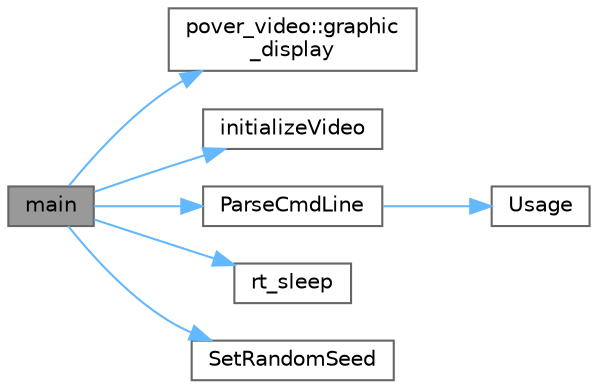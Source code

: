 digraph "main"
{
 // LATEX_PDF_SIZE
  bgcolor="transparent";
  edge [fontname=Helvetica,fontsize=10,labelfontname=Helvetica,labelfontsize=10];
  node [fontname=Helvetica,fontsize=10,shape=box,height=0.2,width=0.4];
  rankdir="LR";
  Node1 [id="Node000001",label="main",height=0.2,width=0.4,color="gray40", fillcolor="grey60", style="filled", fontcolor="black",tooltip=" "];
  Node1 -> Node2 [id="edge1_Node000001_Node000002",color="steelblue1",style="solid",tooltip=" "];
  Node2 [id="Node000002",label="pover_video::graphic\l_display",height=0.2,width=0.4,color="grey40", fillcolor="white", style="filled",URL="$classpover__video.html#ac5c9cbc4c9ff3aa35d6a9bf21b0b4154",tooltip=" "];
  Node1 -> Node3 [id="edge2_Node000001_Node000003",color="steelblue1",style="solid",tooltip=" "];
  Node3 [id="Node000003",label="initializeVideo",height=0.2,width=0.4,color="grey40", fillcolor="white", style="filled",URL="$pover__video_8cpp.html#abb417b52c877db43ee30d1e40cda3f51",tooltip=" "];
  Node1 -> Node4 [id="edge3_Node000001_Node000004",color="steelblue1",style="solid",tooltip=" "];
  Node4 [id="Node000004",label="ParseCmdLine",height=0.2,width=0.4,color="grey40", fillcolor="white", style="filled",URL="$polymain_8cpp.html#a46fca35b5cb86b4865efd71a30e4f879",tooltip=" "];
  Node4 -> Node5 [id="edge4_Node000004_Node000005",color="steelblue1",style="solid",tooltip=" "];
  Node5 [id="Node000005",label="Usage",height=0.2,width=0.4,color="grey40", fillcolor="white", style="filled",URL="$polymain_8cpp.html#a5b80af9316419761d9ee0e8fd53455fd",tooltip=" "];
  Node1 -> Node6 [id="edge5_Node000001_Node000006",color="steelblue1",style="solid",tooltip=" "];
  Node6 [id="Node000006",label="rt_sleep",height=0.2,width=0.4,color="grey40", fillcolor="white", style="filled",URL="$basics_8h.html#a945c917663948257d063fef3e3c91296",tooltip=" "];
  Node1 -> Node7 [id="edge6_Node000001_Node000007",color="steelblue1",style="solid",tooltip=" "];
  Node7 [id="Node000007",label="SetRandomSeed",height=0.2,width=0.4,color="grey40", fillcolor="white", style="filled",URL="$polymain_8cpp.html#a42fde322d716363ba6f75cfc83b73c47",tooltip=" "];
}
